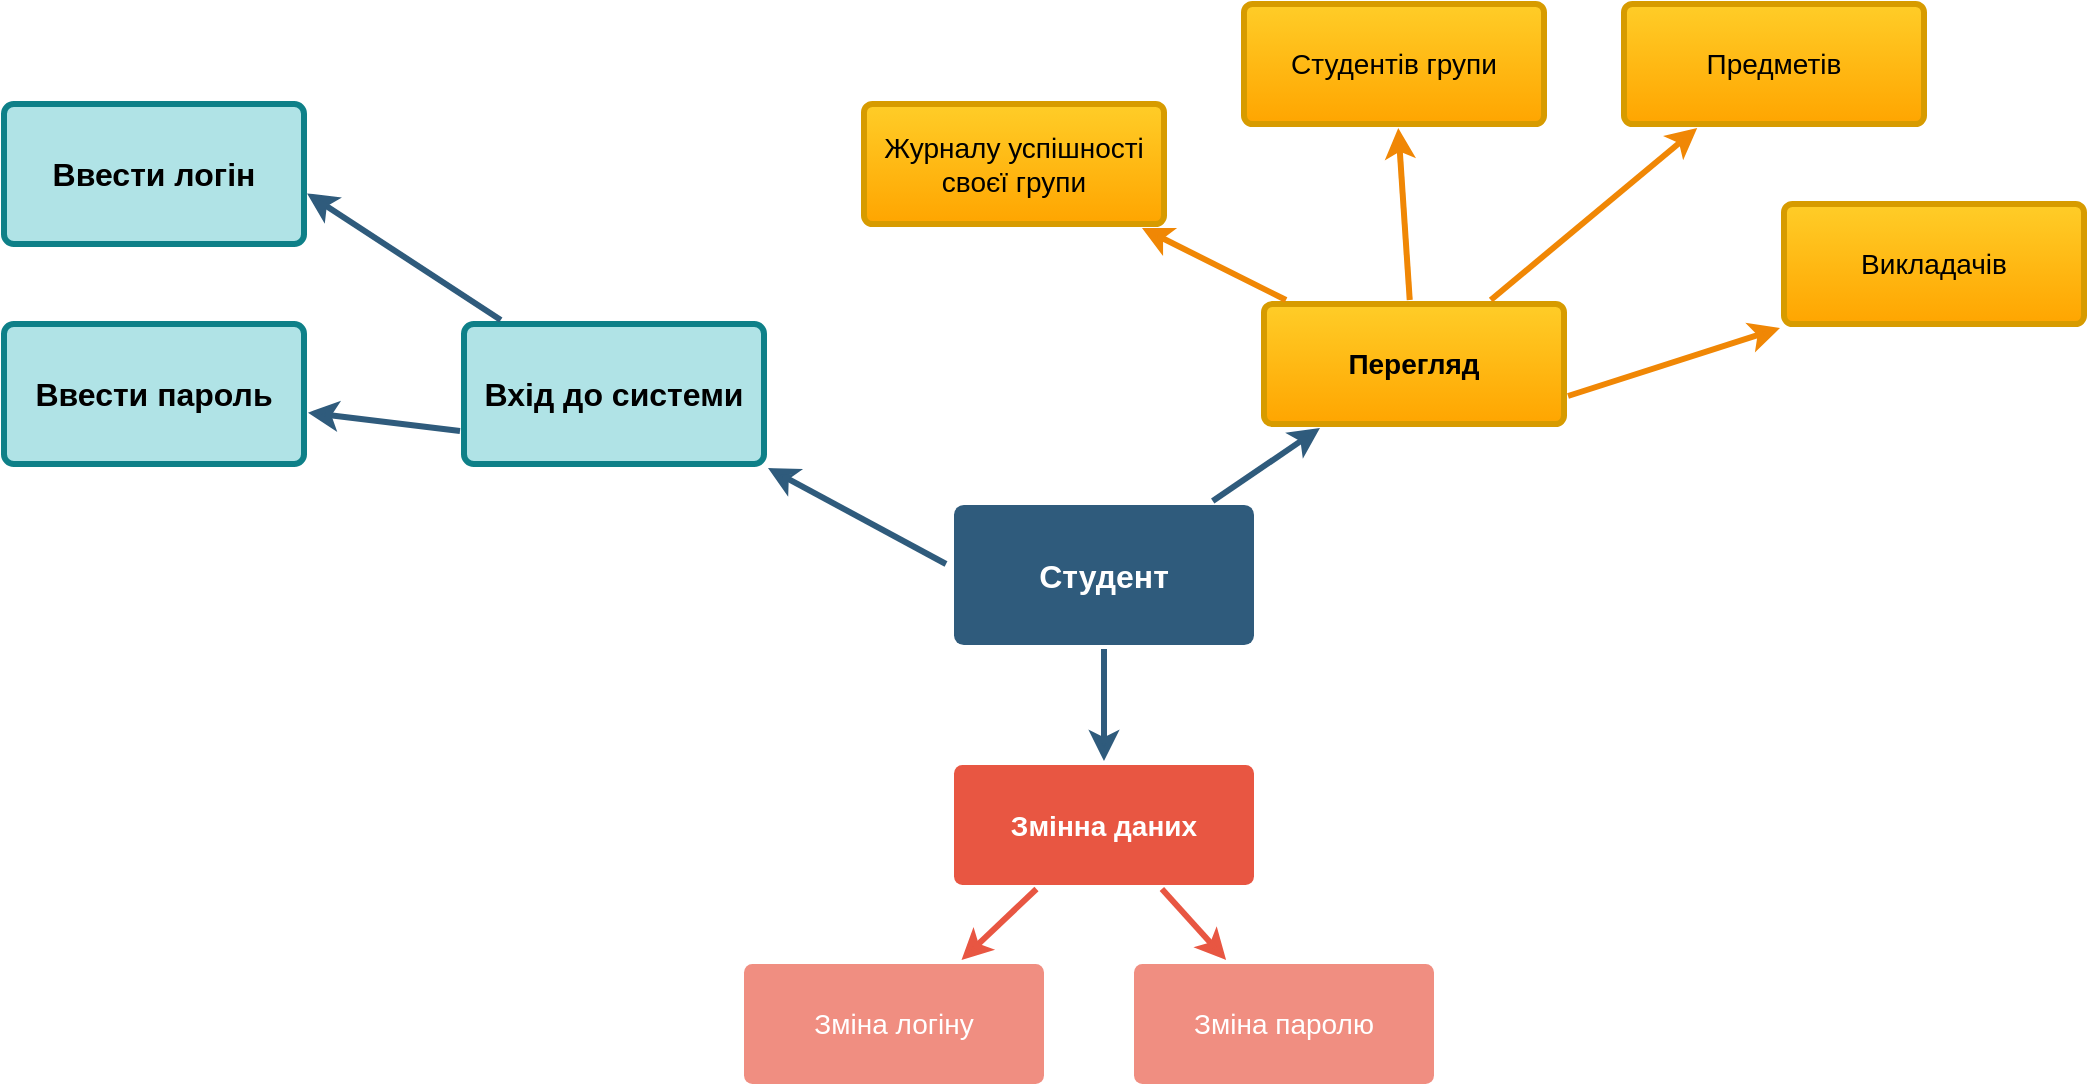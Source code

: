 <mxfile version="13.1.14" type="device"><diagram id="6a731a19-8d31-9384-78a2-239565b7b9f0" name="Page-1"><mxGraphModel dx="1038" dy="588" grid="1" gridSize="10" guides="1" tooltips="1" connect="1" arrows="1" fold="1" page="1" pageScale="1" pageWidth="1169" pageHeight="827" background="#ffffff" math="0" shadow="0"><root><mxCell id="0"/><mxCell id="1" parent="0"/><mxCell id="1745" value="" style="edgeStyle=none;rounded=0;jumpStyle=none;html=1;shadow=0;labelBackgroundColor=none;startArrow=none;startFill=0;endArrow=classic;endFill=1;jettySize=auto;orthogonalLoop=1;strokeColor=#2F5B7C;strokeWidth=3;fontFamily=Helvetica;fontSize=16;fontColor=#23445D;spacing=5;" parent="1" source="1749" target="1764" edge="1"><mxGeometry relative="1" as="geometry"/></mxCell><mxCell id="1748" value="" style="edgeStyle=none;rounded=0;jumpStyle=none;html=1;shadow=0;labelBackgroundColor=none;startArrow=none;startFill=0;endArrow=classic;endFill=1;jettySize=auto;orthogonalLoop=1;strokeColor=#2F5B7C;strokeWidth=3;fontFamily=Helvetica;fontSize=16;fontColor=#23445D;spacing=5;" parent="1" source="1749" target="1753" edge="1"><mxGeometry relative="1" as="geometry"/></mxCell><mxCell id="1749" value="Студент" style="rounded=1;whiteSpace=wrap;html=1;shadow=0;labelBackgroundColor=none;strokeColor=none;strokeWidth=3;fillColor=#2F5B7C;fontFamily=Helvetica;fontSize=16;fontColor=#FFFFFF;align=center;fontStyle=1;spacing=5;arcSize=7;perimeterSpacing=2;" parent="1" vertex="1"><mxGeometry x="495" y="380.5" width="150" height="70" as="geometry"/></mxCell><mxCell id="onV5FU4CI0vq8sCSWNWB-1781" value="Вхід до системи" style="rounded=1;whiteSpace=wrap;html=1;shadow=0;labelBackgroundColor=none;strokeColor=#0e8088;strokeWidth=3;fillColor=#b0e3e6;fontFamily=Helvetica;fontSize=16;align=center;fontStyle=1;spacing=5;arcSize=7;perimeterSpacing=2;" parent="1" vertex="1"><mxGeometry x="250" y="290" width="150" height="70" as="geometry"/></mxCell><mxCell id="onV5FU4CI0vq8sCSWNWB-1791" value="Ввести логін" style="rounded=1;whiteSpace=wrap;html=1;shadow=0;labelBackgroundColor=none;strokeColor=#0e8088;strokeWidth=3;fillColor=#b0e3e6;fontFamily=Helvetica;fontSize=16;align=center;fontStyle=1;spacing=5;arcSize=7;perimeterSpacing=2;" parent="1" vertex="1"><mxGeometry x="20" y="180" width="150" height="70" as="geometry"/></mxCell><mxCell id="onV5FU4CI0vq8sCSWNWB-1789" value="Ввести пароль&lt;span style=&quot;color: rgba(0 , 0 , 0 , 0) ; font-family: monospace ; font-size: 0px ; font-weight: 400&quot;&gt;%3CmxGraphModel%3E%3Croot%3E%3CmxCell%20id%3D%220%22%2F%3E%3CmxCell%20id%3D%221%22%20parent%3D%220%22%2F%3E%3CmxCell%20id%3D%222%22%20value%3D%22%22%20style%3D%22edgeStyle%3Dnone%3Brounded%3D0%3BjumpStyle%3Dnone%3Bhtml%3D1%3Bshadow%3D0%3BlabelBackgroundColor%3Dnone%3BstartArrow%3Dnone%3BstartFill%3D0%3BendArrow%3Dclassic%3BendFill%3D1%3BjettySize%3Dauto%3BorthogonalLoop%3D1%3BstrokeColor%3D%232F5B7C%3BstrokeWidth%3D3%3BfontFamily%3DHelvetica%3BfontSize%3D16%3BfontColor%3D%2323445D%3Bspacing%3D5%3BentryX%3D1%3BentryY%3D1%3BentryDx%3D0%3BentryDy%3D0%3B%22%20edge%3D%221%22%20parent%3D%221%22%3E%3CmxGeometry%20relative%3D%221%22%20as%3D%22geometry%22%3E%3CmxPoint%20x%3D%22491%22%20y%3D%22410%22%20as%3D%22sourcePoint%22%2F%3E%3CmxPoint%20x%3D%22367%22%20y%3D%22352%22%20as%3D%22targetPoint%22%2F%3E%3C%2FmxGeometry%3E%3C%2FmxCell%3E%3C%2Froot%3E%3C%2FmxGraphModel%3E&lt;/span&gt;" style="rounded=1;whiteSpace=wrap;html=1;shadow=0;labelBackgroundColor=none;strokeColor=#0e8088;strokeWidth=3;fillColor=#b0e3e6;fontFamily=Helvetica;fontSize=16;align=center;fontStyle=1;spacing=5;arcSize=7;perimeterSpacing=2;" parent="1" vertex="1"><mxGeometry x="20" y="290" width="150" height="70" as="geometry"/></mxCell><mxCell id="1750" value="" style="edgeStyle=none;rounded=1;jumpStyle=none;html=1;shadow=0;labelBackgroundColor=none;startArrow=none;startFill=0;jettySize=auto;orthogonalLoop=1;strokeColor=#E85642;strokeWidth=3;fontFamily=Helvetica;fontSize=14;fontColor=#FFFFFF;spacing=5;fontStyle=1;fillColor=#b0e3e6;" parent="1" source="1753" target="1756" edge="1"><mxGeometry relative="1" as="geometry"/></mxCell><mxCell id="1752" value="" style="edgeStyle=none;rounded=1;jumpStyle=none;html=1;shadow=0;labelBackgroundColor=none;startArrow=none;startFill=0;jettySize=auto;orthogonalLoop=1;strokeColor=#E85642;strokeWidth=3;fontFamily=Helvetica;fontSize=14;fontColor=#FFFFFF;spacing=5;fontStyle=1;fillColor=#b0e3e6;" parent="1" source="1753" target="1754" edge="1"><mxGeometry relative="1" as="geometry"/></mxCell><mxCell id="1753" value="Змінна даних" style="rounded=1;whiteSpace=wrap;html=1;shadow=0;labelBackgroundColor=none;strokeColor=none;strokeWidth=3;fillColor=#e85642;fontFamily=Helvetica;fontSize=14;fontColor=#FFFFFF;align=center;spacing=5;fontStyle=1;arcSize=7;perimeterSpacing=2;" parent="1" vertex="1"><mxGeometry x="495" y="510.5" width="150" height="60" as="geometry"/></mxCell><mxCell id="1754" value="Зміна паролю" style="rounded=1;whiteSpace=wrap;html=1;shadow=0;labelBackgroundColor=none;strokeColor=none;strokeWidth=3;fillColor=#f08e81;fontFamily=Helvetica;fontSize=14;fontColor=#FFFFFF;align=center;spacing=5;fontStyle=0;arcSize=7;perimeterSpacing=2;" parent="1" vertex="1"><mxGeometry x="585" y="610" width="150" height="60" as="geometry"/></mxCell><mxCell id="1756" value="Зміна логіну" style="rounded=1;whiteSpace=wrap;html=1;shadow=0;labelBackgroundColor=none;strokeColor=none;strokeWidth=3;fillColor=#f08e81;fontFamily=Helvetica;fontSize=14;fontColor=#FFFFFF;align=center;spacing=5;fontStyle=0;arcSize=7;perimeterSpacing=2;" parent="1" vertex="1"><mxGeometry x="390" y="610" width="150" height="60" as="geometry"/></mxCell><mxCell id="1764" value="Перегляд" style="rounded=1;whiteSpace=wrap;html=1;shadow=0;labelBackgroundColor=none;strokeColor=#d79b00;strokeWidth=3;fillColor=#ffcd28;fontFamily=Helvetica;fontSize=14;align=center;spacing=5;fontStyle=1;arcSize=7;perimeterSpacing=2;gradientColor=#ffa500;" parent="1" vertex="1"><mxGeometry x="650" y="280" width="150" height="60" as="geometry"/></mxCell><mxCell id="onV5FU4CI0vq8sCSWNWB-1795" value="&lt;span style=&quot;font-weight: normal&quot;&gt;Викладачів&lt;/span&gt;" style="rounded=1;whiteSpace=wrap;html=1;shadow=0;labelBackgroundColor=none;strokeColor=#d79b00;strokeWidth=3;fillColor=#ffcd28;fontFamily=Helvetica;fontSize=14;align=center;spacing=5;fontStyle=1;arcSize=7;perimeterSpacing=2;gradientColor=#ffa500;" parent="1" vertex="1"><mxGeometry x="910" y="230" width="150" height="60" as="geometry"/></mxCell><mxCell id="1765" value="Предметів" style="rounded=1;whiteSpace=wrap;html=1;shadow=0;labelBackgroundColor=none;strokeColor=#d79b00;strokeWidth=3;fillColor=#ffcd28;fontFamily=Helvetica;fontSize=14;align=center;spacing=5;arcSize=7;perimeterSpacing=2;gradientColor=#ffa500;" parent="1" vertex="1"><mxGeometry x="830" y="130" width="150" height="60" as="geometry"/></mxCell><mxCell id="1766" value="" style="edgeStyle=none;rounded=0;jumpStyle=none;html=1;shadow=0;labelBackgroundColor=none;startArrow=none;startFill=0;endArrow=classic;endFill=1;jettySize=auto;orthogonalLoop=1;strokeColor=#F08705;strokeWidth=3;fontFamily=Helvetica;fontSize=14;fontColor=#FFFFFF;spacing=5;" parent="1" source="1764" target="1765" edge="1"><mxGeometry relative="1" as="geometry"/></mxCell><mxCell id="1767" value="Студентів групи" style="rounded=1;whiteSpace=wrap;html=1;shadow=0;labelBackgroundColor=none;strokeColor=#d79b00;strokeWidth=3;fillColor=#ffcd28;fontFamily=Helvetica;fontSize=14;align=center;spacing=5;arcSize=7;perimeterSpacing=2;gradientColor=#ffa500;" parent="1" vertex="1"><mxGeometry x="640" y="130" width="150" height="60" as="geometry"/></mxCell><mxCell id="1768" value="" style="edgeStyle=none;rounded=0;jumpStyle=none;html=1;shadow=0;labelBackgroundColor=none;startArrow=none;startFill=0;endArrow=classic;endFill=1;jettySize=auto;orthogonalLoop=1;strokeColor=#F08705;strokeWidth=3;fontFamily=Helvetica;fontSize=14;fontColor=#FFFFFF;spacing=5;" parent="1" source="1764" target="1767" edge="1"><mxGeometry relative="1" as="geometry"/></mxCell><mxCell id="1769" value="Журналу успішності своєї групи" style="rounded=1;whiteSpace=wrap;html=1;shadow=0;labelBackgroundColor=none;strokeColor=#d79b00;strokeWidth=3;fillColor=#ffcd28;fontFamily=Helvetica;fontSize=14;align=center;spacing=5;arcSize=7;perimeterSpacing=2;gradientColor=#ffa500;" parent="1" vertex="1"><mxGeometry x="450" y="180" width="150" height="60" as="geometry"/></mxCell><mxCell id="1770" value="" style="edgeStyle=none;rounded=0;jumpStyle=none;html=1;shadow=0;labelBackgroundColor=none;startArrow=none;startFill=0;endArrow=classic;endFill=1;jettySize=auto;orthogonalLoop=1;strokeColor=#F08705;strokeWidth=3;fontFamily=Helvetica;fontSize=14;fontColor=#FFFFFF;spacing=5;" parent="1" source="1764" target="1769" edge="1"><mxGeometry relative="1" as="geometry"/></mxCell><mxCell id="onV5FU4CI0vq8sCSWNWB-1783" value="" style="edgeStyle=none;rounded=0;jumpStyle=none;html=1;shadow=0;labelBackgroundColor=none;startArrow=none;startFill=0;endArrow=classic;endFill=1;jettySize=auto;orthogonalLoop=1;strokeColor=#2F5B7C;strokeWidth=3;fontFamily=Helvetica;fontSize=16;fontColor=#23445D;spacing=5;entryX=1;entryY=1;entryDx=0;entryDy=0;" parent="1" target="onV5FU4CI0vq8sCSWNWB-1781" edge="1"><mxGeometry relative="1" as="geometry"><mxPoint x="491" y="410" as="sourcePoint"/><mxPoint x="365" y="418.023" as="targetPoint"/></mxGeometry></mxCell><mxCell id="onV5FU4CI0vq8sCSWNWB-1788" value="" style="edgeStyle=none;rounded=0;jumpStyle=none;html=1;shadow=0;labelBackgroundColor=none;startArrow=none;startFill=0;endArrow=classic;endFill=1;jettySize=auto;orthogonalLoop=1;strokeColor=#2F5B7C;strokeWidth=3;fontFamily=Helvetica;fontSize=16;fontColor=#23445D;spacing=5;exitX=0;exitY=0.75;exitDx=0;exitDy=0;" parent="1" source="onV5FU4CI0vq8sCSWNWB-1781" target="onV5FU4CI0vq8sCSWNWB-1789" edge="1"><mxGeometry relative="1" as="geometry"><mxPoint x="501" y="420" as="sourcePoint"/><mxPoint x="150" y="340" as="targetPoint"/></mxGeometry></mxCell><mxCell id="onV5FU4CI0vq8sCSWNWB-1793" value="" style="edgeStyle=none;rounded=0;jumpStyle=none;html=1;shadow=0;labelBackgroundColor=none;startArrow=none;startFill=0;endArrow=classic;endFill=1;jettySize=auto;orthogonalLoop=1;strokeColor=#2F5B7C;strokeWidth=3;fontFamily=Helvetica;fontSize=16;fontColor=#23445D;spacing=5;entryX=0.997;entryY=0.631;entryDx=0;entryDy=0;entryPerimeter=0;" parent="1" source="onV5FU4CI0vq8sCSWNWB-1781" target="onV5FU4CI0vq8sCSWNWB-1791" edge="1"><mxGeometry relative="1" as="geometry"><mxPoint x="223" y="343.5" as="sourcePoint"/><mxPoint x="171.152" y="372.5" as="targetPoint"/></mxGeometry></mxCell><mxCell id="onV5FU4CI0vq8sCSWNWB-1794" value="" style="edgeStyle=none;rounded=0;jumpStyle=none;html=1;shadow=0;labelBackgroundColor=none;startArrow=none;startFill=0;endArrow=classic;endFill=1;jettySize=auto;orthogonalLoop=1;strokeColor=#F08705;strokeWidth=3;fontFamily=Helvetica;fontSize=14;fontColor=#FFFFFF;spacing=5;exitX=1;exitY=0.75;exitDx=0;exitDy=0;entryX=0;entryY=1;entryDx=0;entryDy=0;" parent="1" source="1764" target="onV5FU4CI0vq8sCSWNWB-1795" edge="1"><mxGeometry relative="1" as="geometry"><mxPoint x="799.997" y="208.5" as="sourcePoint"/><mxPoint x="845.863" y="122.5" as="targetPoint"/></mxGeometry></mxCell></root></mxGraphModel></diagram></mxfile>